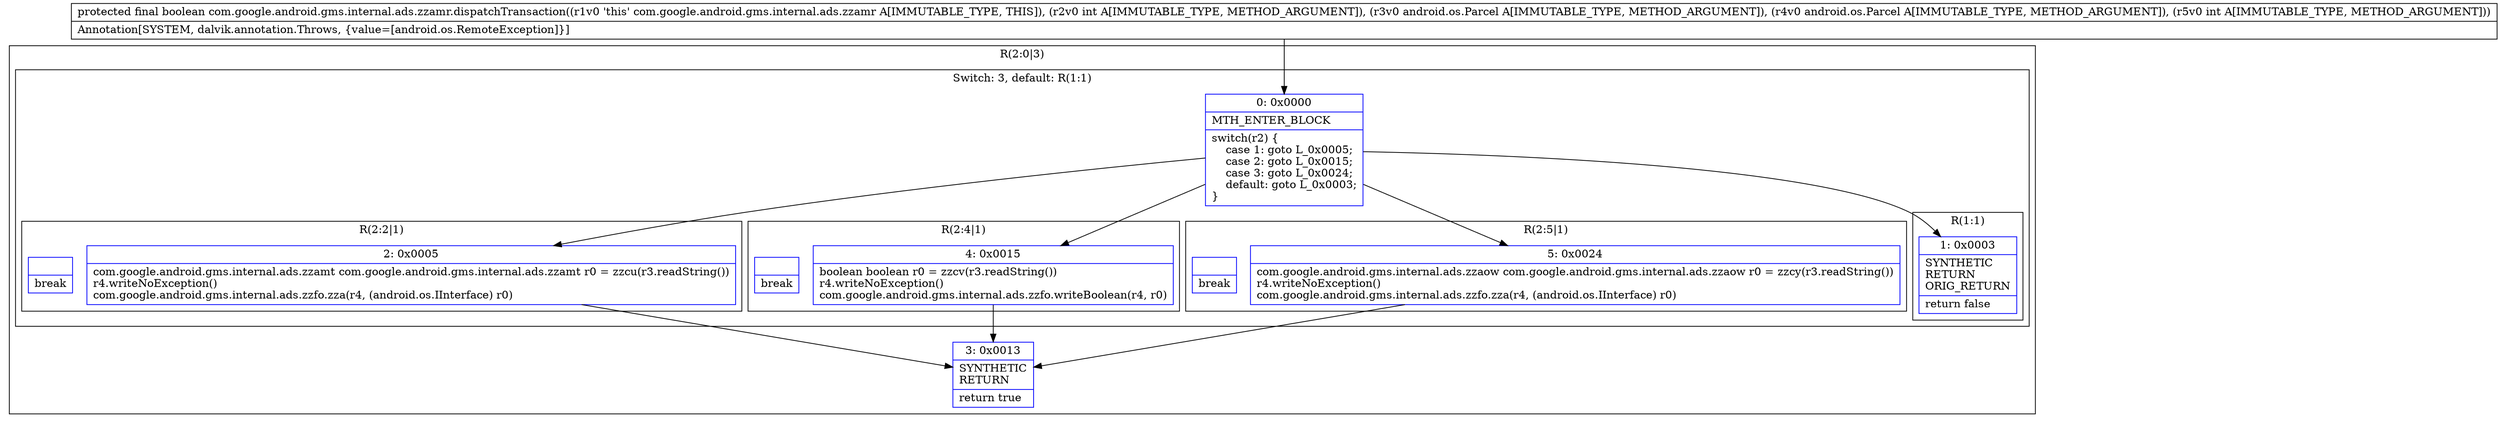 digraph "CFG forcom.google.android.gms.internal.ads.zzamr.dispatchTransaction(ILandroid\/os\/Parcel;Landroid\/os\/Parcel;I)Z" {
subgraph cluster_Region_1314063987 {
label = "R(2:0|3)";
node [shape=record,color=blue];
subgraph cluster_SwitchRegion_441793627 {
label = "Switch: 3, default: R(1:1)";
node [shape=record,color=blue];
Node_0 [shape=record,label="{0\:\ 0x0000|MTH_ENTER_BLOCK\l|switch(r2) \{\l    case 1: goto L_0x0005;\l    case 2: goto L_0x0015;\l    case 3: goto L_0x0024;\l    default: goto L_0x0003;\l\}\l}"];
subgraph cluster_Region_1142728537 {
label = "R(2:2|1)";
node [shape=record,color=blue];
Node_2 [shape=record,label="{2\:\ 0x0005|com.google.android.gms.internal.ads.zzamt com.google.android.gms.internal.ads.zzamt r0 = zzcu(r3.readString())\lr4.writeNoException()\lcom.google.android.gms.internal.ads.zzfo.zza(r4, (android.os.IInterface) r0)\l}"];
Node_InsnContainer_910140148 [shape=record,label="{|break\l}"];
}
subgraph cluster_Region_1875704160 {
label = "R(2:4|1)";
node [shape=record,color=blue];
Node_4 [shape=record,label="{4\:\ 0x0015|boolean boolean r0 = zzcv(r3.readString())\lr4.writeNoException()\lcom.google.android.gms.internal.ads.zzfo.writeBoolean(r4, r0)\l}"];
Node_InsnContainer_2147164415 [shape=record,label="{|break\l}"];
}
subgraph cluster_Region_833712181 {
label = "R(2:5|1)";
node [shape=record,color=blue];
Node_5 [shape=record,label="{5\:\ 0x0024|com.google.android.gms.internal.ads.zzaow com.google.android.gms.internal.ads.zzaow r0 = zzcy(r3.readString())\lr4.writeNoException()\lcom.google.android.gms.internal.ads.zzfo.zza(r4, (android.os.IInterface) r0)\l}"];
Node_InsnContainer_692965869 [shape=record,label="{|break\l}"];
}
subgraph cluster_Region_441030523 {
label = "R(1:1)";
node [shape=record,color=blue];
Node_1 [shape=record,label="{1\:\ 0x0003|SYNTHETIC\lRETURN\lORIG_RETURN\l|return false\l}"];
}
}
Node_3 [shape=record,label="{3\:\ 0x0013|SYNTHETIC\lRETURN\l|return true\l}"];
}
MethodNode[shape=record,label="{protected final boolean com.google.android.gms.internal.ads.zzamr.dispatchTransaction((r1v0 'this' com.google.android.gms.internal.ads.zzamr A[IMMUTABLE_TYPE, THIS]), (r2v0 int A[IMMUTABLE_TYPE, METHOD_ARGUMENT]), (r3v0 android.os.Parcel A[IMMUTABLE_TYPE, METHOD_ARGUMENT]), (r4v0 android.os.Parcel A[IMMUTABLE_TYPE, METHOD_ARGUMENT]), (r5v0 int A[IMMUTABLE_TYPE, METHOD_ARGUMENT]))  | Annotation[SYSTEM, dalvik.annotation.Throws, \{value=[android.os.RemoteException]\}]\l}"];
MethodNode -> Node_0;
Node_0 -> Node_1;
Node_0 -> Node_2;
Node_0 -> Node_4;
Node_0 -> Node_5;
Node_2 -> Node_3;
Node_4 -> Node_3;
Node_5 -> Node_3;
}

